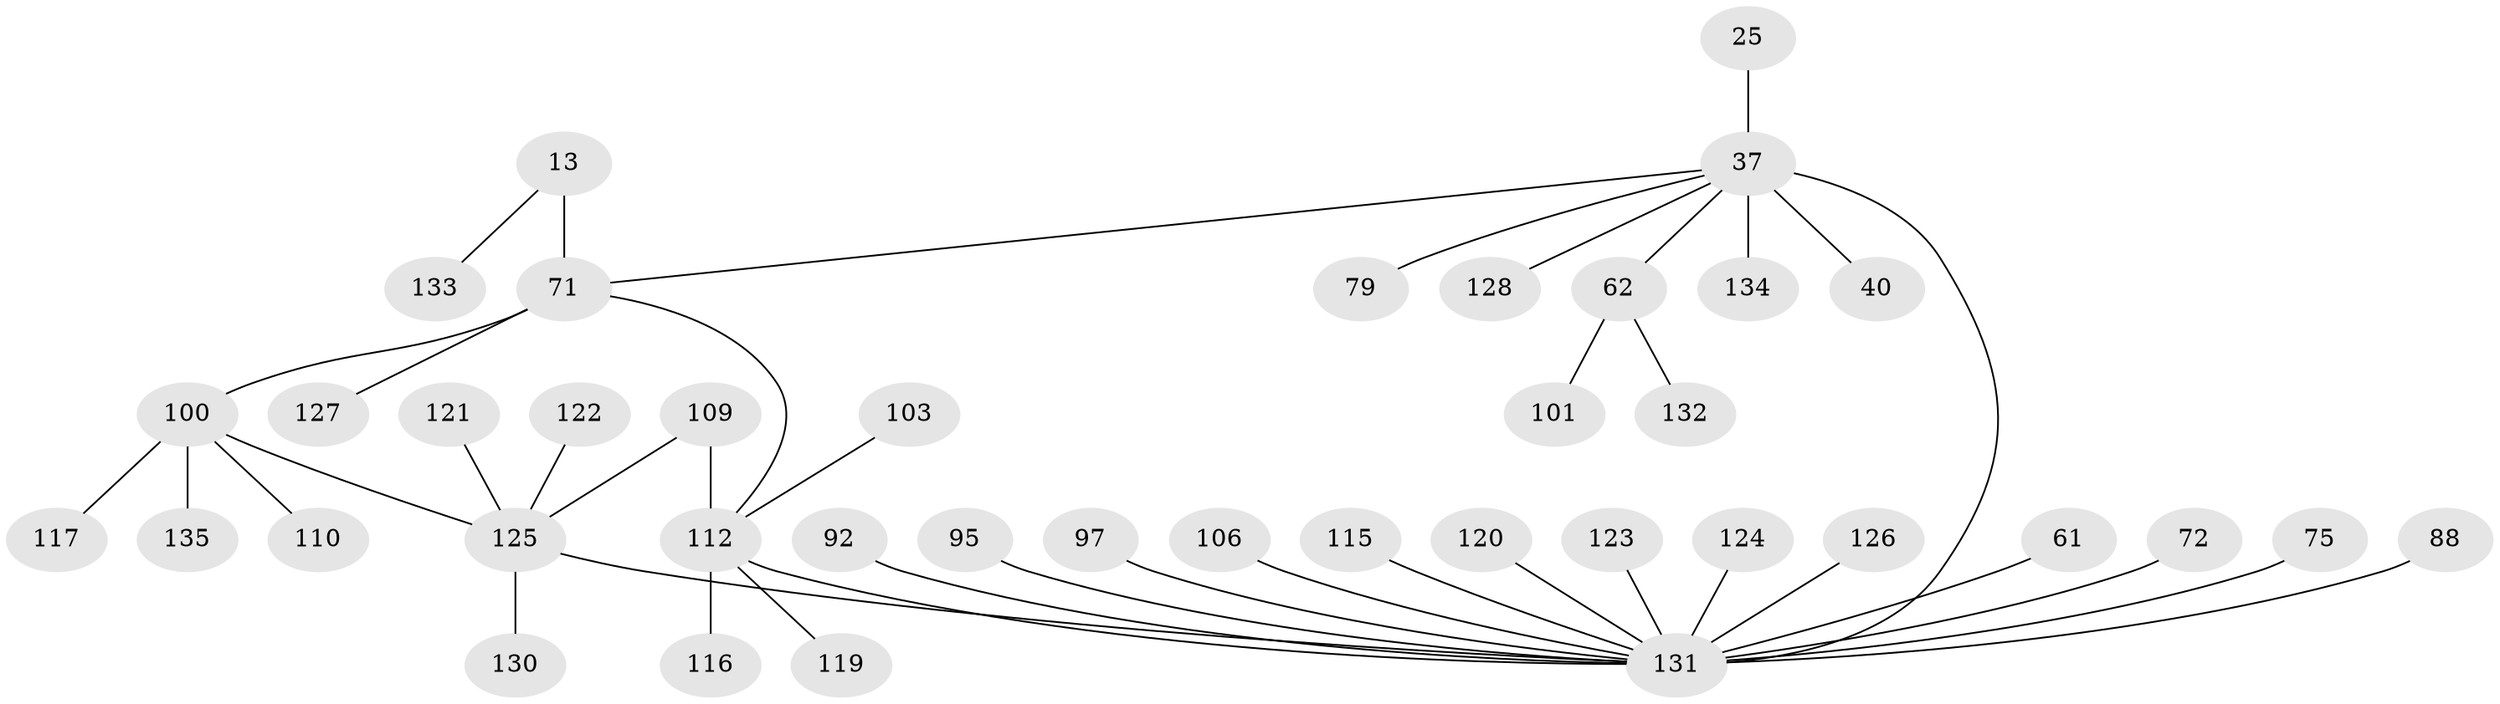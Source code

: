 // original degree distribution, {7: 0.022222222222222223, 2: 0.2962962962962963, 5: 0.02962962962962963, 1: 0.4148148148148148, 3: 0.1259259259259259, 4: 0.1111111111111111}
// Generated by graph-tools (version 1.1) at 2025/44/03/04/25 21:44:33]
// undirected, 40 vertices, 42 edges
graph export_dot {
graph [start="1"]
  node [color=gray90,style=filled];
  13 [super="+8"];
  25;
  37 [super="+6+24"];
  40;
  61;
  62 [super="+28"];
  71 [super="+2+55+36+39"];
  72;
  75;
  79 [super="+48"];
  88;
  92;
  95;
  97;
  100 [super="+64"];
  101;
  103;
  106;
  109;
  110;
  112 [super="+5+4+76+38+56+105"];
  115;
  116;
  117;
  119;
  120;
  121;
  122 [super="+91+111"];
  123;
  124 [super="+108"];
  125 [super="+29+30+42+78+69"];
  126;
  127;
  128 [super="+87"];
  130 [super="+104+118"];
  131 [super="+98+99+114"];
  132 [super="+68"];
  133 [super="+129"];
  134 [super="+102"];
  135;
  13 -- 71 [weight=2];
  13 -- 133;
  25 -- 37;
  37 -- 62 [weight=2];
  37 -- 40;
  37 -- 71;
  37 -- 131 [weight=4];
  37 -- 79;
  37 -- 128;
  37 -- 134;
  61 -- 131;
  62 -- 101;
  62 -- 132;
  71 -- 127;
  71 -- 112;
  71 -- 100;
  72 -- 131;
  75 -- 131;
  88 -- 131;
  92 -- 131;
  95 -- 131;
  97 -- 131;
  100 -- 117;
  100 -- 135;
  100 -- 125 [weight=2];
  100 -- 110;
  103 -- 112;
  106 -- 131;
  109 -- 125;
  109 -- 112;
  112 -- 119;
  112 -- 131 [weight=2];
  112 -- 116;
  115 -- 131;
  120 -- 131;
  121 -- 125;
  122 -- 125;
  123 -- 131;
  124 -- 131;
  125 -- 131;
  125 -- 130;
  126 -- 131;
}

